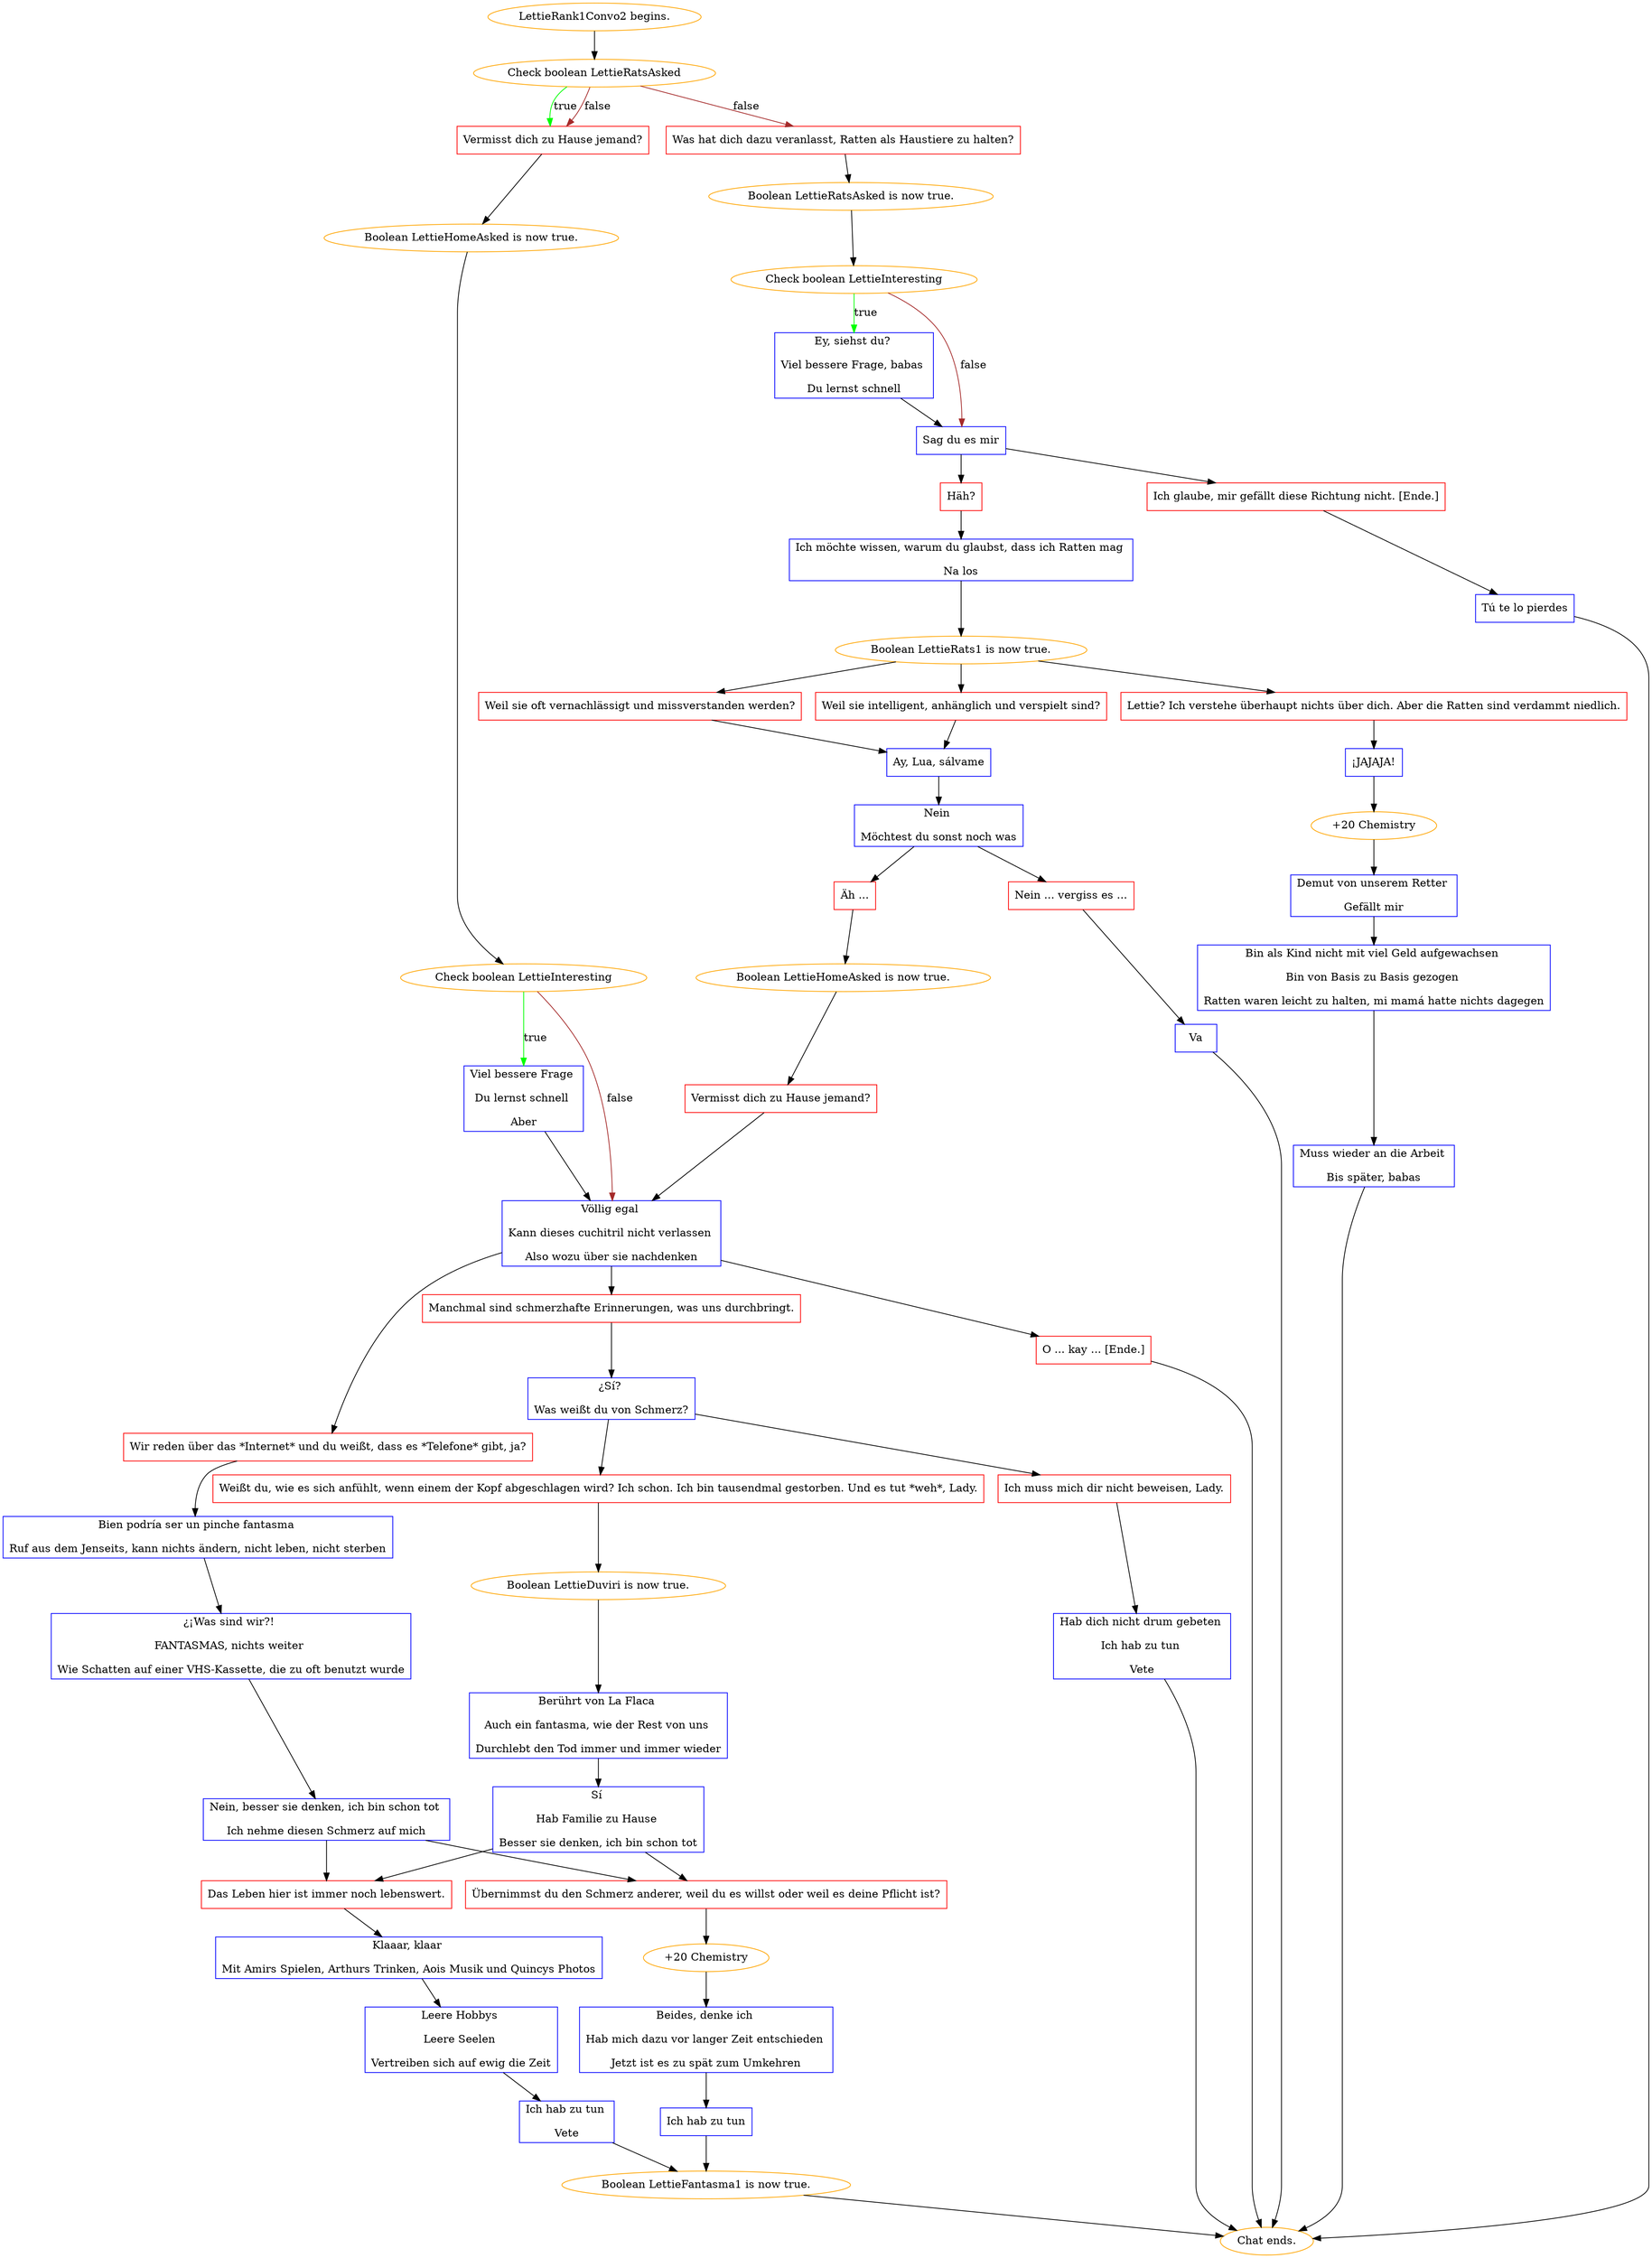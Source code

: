 digraph {
	"LettieRank1Convo2 begins." [color=orange];
		"LettieRank1Convo2 begins." -> j89496700;
	j89496700 [label="Check boolean LettieRatsAsked",color=orange];
		j89496700 -> j2880758240 [label=true,color=green];
		j89496700 -> j2334398299 [label=false,color=brown];
		j89496700 -> j2880758240 [label=false,color=brown];
	j2880758240 [label="Vermisst dich zu Hause jemand?",shape=box,color=red];
		j2880758240 -> j3611088737;
	j2334398299 [label="Was hat dich dazu veranlasst, Ratten als Haustiere zu halten?",shape=box,color=red];
		j2334398299 -> j1419769657;
	j3611088737 [label="Boolean LettieHomeAsked is now true.",color=orange];
		j3611088737 -> j4029412242;
	j1419769657 [label="Boolean LettieRatsAsked is now true.",color=orange];
		j1419769657 -> j27878299;
	j4029412242 [label="Check boolean LettieInteresting",color=orange];
		j4029412242 -> j2172204611 [label=true,color=green];
		j4029412242 -> j2719655969 [label=false,color=brown];
	j27878299 [label="Check boolean LettieInteresting",color=orange];
		j27878299 -> j13100440 [label=true,color=green];
		j27878299 -> j2954797842 [label=false,color=brown];
	j2172204611 [label="Viel bessere Frage 
Du lernst schnell 
Aber",shape=box,color=blue];
		j2172204611 -> j2719655969;
	j2719655969 [label="Völlig egal 
Kann dieses cuchitril nicht verlassen 
Also wozu über sie nachdenken",shape=box,color=blue];
		j2719655969 -> j103090845;
		j2719655969 -> j3993488936;
		j2719655969 -> j1384697655;
	j13100440 [label="Ey, siehst du? 
Viel bessere Frage, babas 
Du lernst schnell",shape=box,color=blue];
		j13100440 -> j2954797842;
	j2954797842 [label="Sag du es mir",shape=box,color=blue];
		j2954797842 -> j1630331006;
		j2954797842 -> j3453580482;
	j103090845 [label="Wir reden über das *Internet* und du weißt, dass es *Telefone* gibt, ja?",shape=box,color=red];
		j103090845 -> j3935853865;
	j3993488936 [label="Manchmal sind schmerzhafte Erinnerungen, was uns durchbringt.",shape=box,color=red];
		j3993488936 -> j4144409205;
	j1384697655 [label="O ... kay ... [Ende.]",shape=box,color=red];
		j1384697655 -> "Chat ends.";
	j1630331006 [label="Häh?",shape=box,color=red];
		j1630331006 -> j1540682202;
	j3453580482 [label="Ich glaube, mir gefällt diese Richtung nicht. [Ende.]",shape=box,color=red];
		j3453580482 -> j2365690676;
	j3935853865 [label="Bien podría ser un pinche fantasma 
Ruf aus dem Jenseits, kann nichts ändern, nicht leben, nicht sterben",shape=box,color=blue];
		j3935853865 -> j1392569895;
	j4144409205 [label="¿Sí? 
Was weißt du von Schmerz?",shape=box,color=blue];
		j4144409205 -> j2086684906;
		j4144409205 -> j2652992319;
	"Chat ends." [color=orange];
	j1540682202 [label="Ich möchte wissen, warum du glaubst, dass ich Ratten mag 
Na los",shape=box,color=blue];
		j1540682202 -> j3507503232;
	j2365690676 [label="Tú te lo pierdes",shape=box,color=blue];
		j2365690676 -> "Chat ends.";
	j1392569895 [label="¿¡Was sind wir?! 
FANTASMAS, nichts weiter 
Wie Schatten auf einer VHS-Kassette, die zu oft benutzt wurde",shape=box,color=blue];
		j1392569895 -> j2008314163;
	j2086684906 [label="Weißt du, wie es sich anfühlt, wenn einem der Kopf abgeschlagen wird? Ich schon. Ich bin tausendmal gestorben. Und es tut *weh*, Lady.",shape=box,color=red];
		j2086684906 -> j1825046656;
	j2652992319 [label="Ich muss mich dir nicht beweisen, Lady.",shape=box,color=red];
		j2652992319 -> j1118185280;
	j3507503232 [label="Boolean LettieRats1 is now true.",color=orange];
		j3507503232 -> j4052976288;
		j3507503232 -> j3443429386;
		j3507503232 -> j2412979963;
	j2008314163 [label="Nein, besser sie denken, ich bin schon tot 
Ich nehme diesen Schmerz auf mich",shape=box,color=blue];
		j2008314163 -> j1260261958;
		j2008314163 -> j1462388044;
	j1825046656 [label="Boolean LettieDuviri is now true.",color=orange];
		j1825046656 -> j1301721907;
	j1118185280 [label="Hab dich nicht drum gebeten 
Ich hab zu tun 
Vete",shape=box,color=blue];
		j1118185280 -> "Chat ends.";
	j4052976288 [label="Weil sie intelligent, anhänglich und verspielt sind?",shape=box,color=red];
		j4052976288 -> j3627431052;
	j3443429386 [label="Weil sie oft vernachlässigt und missverstanden werden?",shape=box,color=red];
		j3443429386 -> j3627431052;
	j2412979963 [label="Lettie? Ich verstehe überhaupt nichts über dich. Aber die Ratten sind verdammt niedlich.",shape=box,color=red];
		j2412979963 -> j3088906759;
	j1260261958 [label="Das Leben hier ist immer noch lebenswert.",shape=box,color=red];
		j1260261958 -> j442038981;
	j1462388044 [label="Übernimmst du den Schmerz anderer, weil du es willst oder weil es deine Pflicht ist?",shape=box,color=red];
		j1462388044 -> j1193189177;
	j1301721907 [label="Berührt von La Flaca 
Auch ein fantasma, wie der Rest von uns 
Durchlebt den Tod immer und immer wieder",shape=box,color=blue];
		j1301721907 -> j1676310631;
	j3627431052 [label="Ay, Lua, sálvame",shape=box,color=blue];
		j3627431052 -> j71934742;
	j3088906759 [label="¡JAJAJA!",shape=box,color=blue];
		j3088906759 -> j772172345;
	j442038981 [label="Klaaar, klaar 
Mit Amirs Spielen, Arthurs Trinken, Aois Musik und Quincys Photos",shape=box,color=blue];
		j442038981 -> j2689261356;
	j1193189177 [label="+20 Chemistry",color=orange];
		j1193189177 -> j1652907306;
	j1676310631 [label="Sí 
Hab Familie zu Hause 
Besser sie denken, ich bin schon tot",shape=box,color=blue];
		j1676310631 -> j1462388044;
		j1676310631 -> j1260261958;
	j71934742 [label="Nein 
Möchtest du sonst noch was",shape=box,color=blue];
		j71934742 -> j1565275401;
		j71934742 -> j1170618512;
	j772172345 [label="+20 Chemistry",color=orange];
		j772172345 -> j3926057505;
	j2689261356 [label="Leere Hobbys 
Leere Seelen 
Vertreiben sich auf ewig die Zeit",shape=box,color=blue];
		j2689261356 -> j1270014457;
	j1652907306 [label="Beides, denke ich 
Hab mich dazu vor langer Zeit entschieden 
Jetzt ist es zu spät zum Umkehren",shape=box,color=blue];
		j1652907306 -> j2579768583;
	j1565275401 [label="Äh ...",shape=box,color=red];
		j1565275401 -> j2566900961;
	j1170618512 [label="Nein ... vergiss es ...",shape=box,color=red];
		j1170618512 -> j2547240352;
	j3926057505 [label="Demut von unserem Retter 
Gefällt mir",shape=box,color=blue];
		j3926057505 -> j550962134;
	j1270014457 [label="Ich hab zu tun 
Vete",shape=box,color=blue];
		j1270014457 -> j1253712857;
	j2579768583 [label="Ich hab zu tun",shape=box,color=blue];
		j2579768583 -> j1253712857;
	j2566900961 [label="Boolean LettieHomeAsked is now true.",color=orange];
		j2566900961 -> j2921001592;
	j2547240352 [label="Va",shape=box,color=blue];
		j2547240352 -> "Chat ends.";
	j550962134 [label="Bin als Kind nicht mit viel Geld aufgewachsen 
Bin von Basis zu Basis gezogen 
Ratten waren leicht zu halten, mi mamá hatte nichts dagegen",shape=box,color=blue];
		j550962134 -> j4064605400;
	j1253712857 [label="Boolean LettieFantasma1 is now true.",color=orange];
		j1253712857 -> "Chat ends.";
	j2921001592 [label="Vermisst dich zu Hause jemand?",shape=box,color=red];
		j2921001592 -> j2719655969;
	j4064605400 [label="Muss wieder an die Arbeit 
Bis später, babas",shape=box,color=blue];
		j4064605400 -> "Chat ends.";
}
